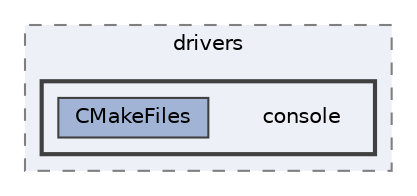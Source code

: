 digraph "build/zephyr/drivers/console"
{
 // LATEX_PDF_SIZE
  bgcolor="transparent";
  edge [fontname=Helvetica,fontsize=10,labelfontname=Helvetica,labelfontsize=10];
  node [fontname=Helvetica,fontsize=10,shape=box,height=0.2,width=0.4];
  compound=true
  subgraph clusterdir_7e6061be0aff2d25b0e3c217cf063271 {
    graph [ bgcolor="#edf0f7", pencolor="grey50", label="drivers", fontname=Helvetica,fontsize=10 style="filled,dashed", URL="dir_7e6061be0aff2d25b0e3c217cf063271.html",tooltip=""]
  subgraph clusterdir_8781b6b91cce22664f39bca7bc0421fd {
    graph [ bgcolor="#edf0f7", pencolor="grey25", label="", fontname=Helvetica,fontsize=10 style="filled,bold", URL="dir_8781b6b91cce22664f39bca7bc0421fd.html",tooltip=""]
    dir_8781b6b91cce22664f39bca7bc0421fd [shape=plaintext, label="console"];
  dir_b913ccc22e2cff04ef7d9f09fb026574 [label="CMakeFiles", fillcolor="#a2b4d6", color="grey25", style="filled", URL="dir_b913ccc22e2cff04ef7d9f09fb026574.html",tooltip=""];
  }
  }
}
